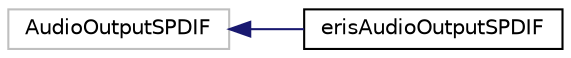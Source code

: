 digraph "Graphical Class Hierarchy"
{
 // LATEX_PDF_SIZE
  edge [fontname="Helvetica",fontsize="10",labelfontname="Helvetica",labelfontsize="10"];
  node [fontname="Helvetica",fontsize="10",shape=record];
  rankdir="LR";
  Node203 [label="AudioOutputSPDIF",height=0.2,width=0.4,color="grey75", fillcolor="white", style="filled",tooltip=" "];
  Node203 -> Node0 [dir="back",color="midnightblue",fontsize="10",style="solid",fontname="Helvetica"];
  Node0 [label="erisAudioOutputSPDIF",height=0.2,width=0.4,color="black", fillcolor="white", style="filled",URL="$classeris_audio_output_s_p_d_i_f.html",tooltip=" "];
}
